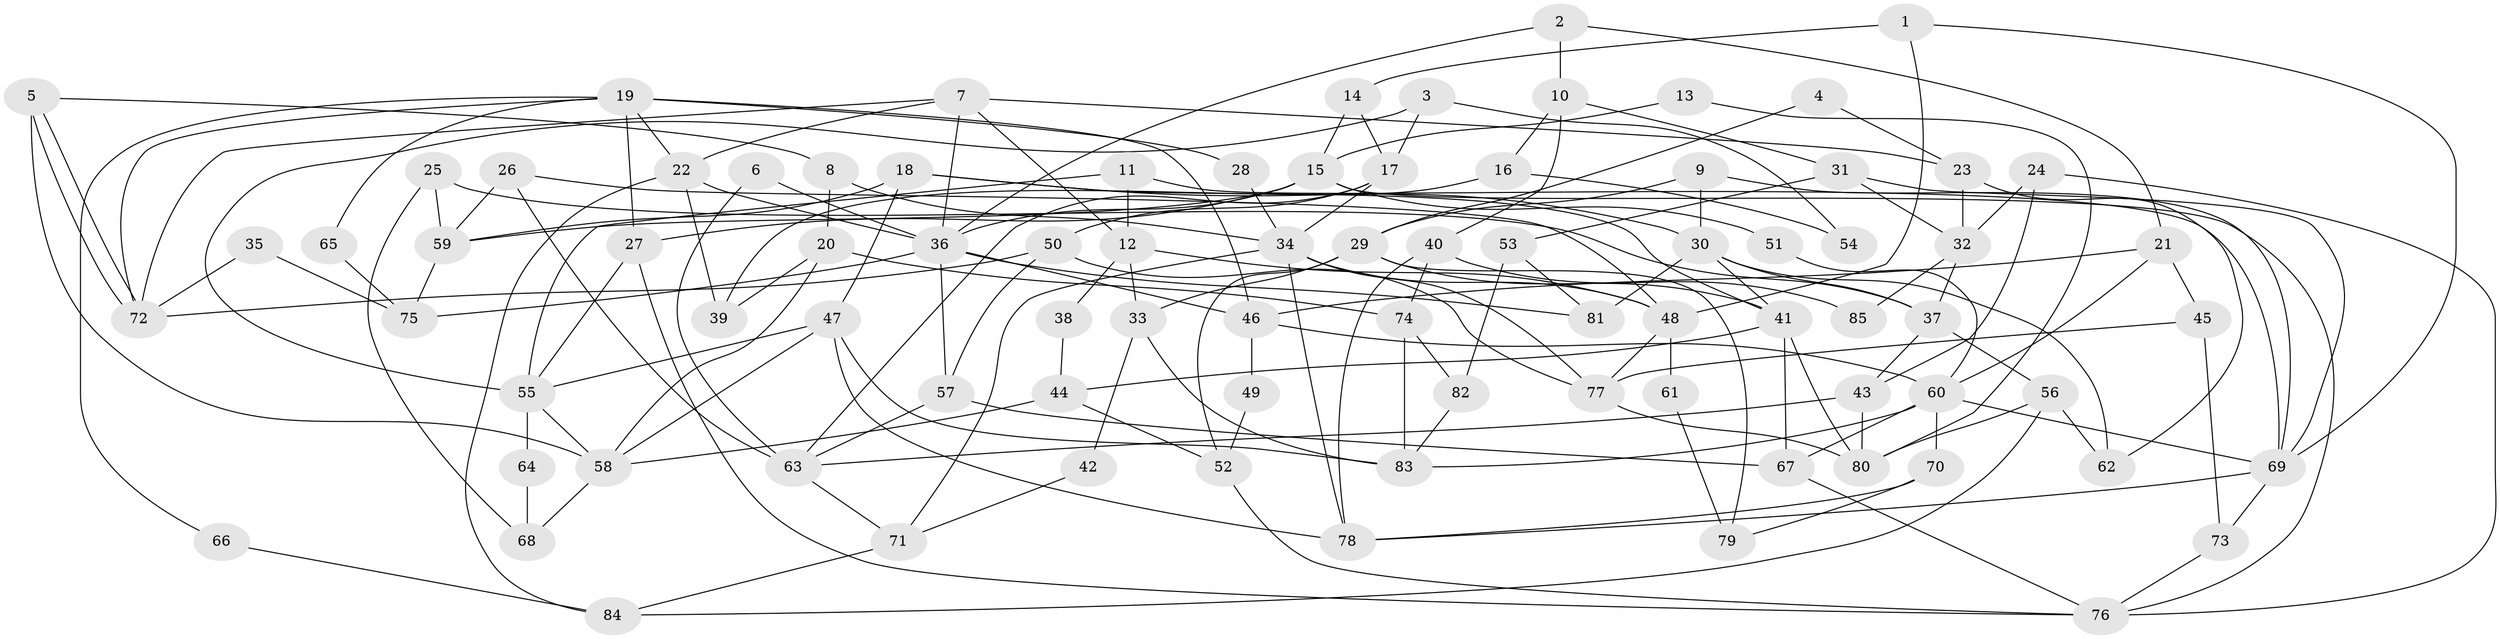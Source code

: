 // coarse degree distribution, {3: 0.25925925925925924, 5: 0.09259259259259259, 7: 0.16666666666666666, 2: 0.14814814814814814, 6: 0.1111111111111111, 8: 0.12962962962962962, 4: 0.05555555555555555, 9: 0.037037037037037035}
// Generated by graph-tools (version 1.1) at 2025/52/02/27/25 19:52:01]
// undirected, 85 vertices, 170 edges
graph export_dot {
graph [start="1"]
  node [color=gray90,style=filled];
  1;
  2;
  3;
  4;
  5;
  6;
  7;
  8;
  9;
  10;
  11;
  12;
  13;
  14;
  15;
  16;
  17;
  18;
  19;
  20;
  21;
  22;
  23;
  24;
  25;
  26;
  27;
  28;
  29;
  30;
  31;
  32;
  33;
  34;
  35;
  36;
  37;
  38;
  39;
  40;
  41;
  42;
  43;
  44;
  45;
  46;
  47;
  48;
  49;
  50;
  51;
  52;
  53;
  54;
  55;
  56;
  57;
  58;
  59;
  60;
  61;
  62;
  63;
  64;
  65;
  66;
  67;
  68;
  69;
  70;
  71;
  72;
  73;
  74;
  75;
  76;
  77;
  78;
  79;
  80;
  81;
  82;
  83;
  84;
  85;
  1 -- 48;
  1 -- 69;
  1 -- 14;
  2 -- 21;
  2 -- 36;
  2 -- 10;
  3 -- 17;
  3 -- 55;
  3 -- 54;
  4 -- 23;
  4 -- 29;
  5 -- 72;
  5 -- 72;
  5 -- 58;
  5 -- 8;
  6 -- 63;
  6 -- 36;
  7 -- 36;
  7 -- 72;
  7 -- 12;
  7 -- 22;
  7 -- 23;
  8 -- 20;
  8 -- 34;
  9 -- 69;
  9 -- 30;
  9 -- 29;
  10 -- 31;
  10 -- 16;
  10 -- 40;
  11 -- 69;
  11 -- 55;
  11 -- 12;
  12 -- 33;
  12 -- 38;
  12 -- 48;
  13 -- 80;
  13 -- 15;
  14 -- 15;
  14 -- 17;
  15 -- 76;
  15 -- 59;
  15 -- 27;
  15 -- 36;
  15 -- 51;
  16 -- 39;
  16 -- 54;
  17 -- 34;
  17 -- 50;
  17 -- 63;
  18 -- 30;
  18 -- 47;
  18 -- 41;
  18 -- 59;
  19 -- 72;
  19 -- 27;
  19 -- 22;
  19 -- 28;
  19 -- 46;
  19 -- 65;
  19 -- 66;
  20 -- 58;
  20 -- 74;
  20 -- 39;
  21 -- 60;
  21 -- 46;
  21 -- 45;
  22 -- 36;
  22 -- 39;
  22 -- 84;
  23 -- 32;
  23 -- 62;
  24 -- 43;
  24 -- 76;
  24 -- 32;
  25 -- 37;
  25 -- 59;
  25 -- 68;
  26 -- 48;
  26 -- 63;
  26 -- 59;
  27 -- 76;
  27 -- 55;
  28 -- 34;
  29 -- 33;
  29 -- 41;
  29 -- 52;
  29 -- 79;
  30 -- 41;
  30 -- 62;
  30 -- 37;
  30 -- 81;
  31 -- 32;
  31 -- 69;
  31 -- 53;
  32 -- 37;
  32 -- 85;
  33 -- 83;
  33 -- 42;
  34 -- 77;
  34 -- 48;
  34 -- 71;
  34 -- 78;
  35 -- 75;
  35 -- 72;
  36 -- 46;
  36 -- 57;
  36 -- 75;
  36 -- 81;
  37 -- 43;
  37 -- 56;
  38 -- 44;
  40 -- 78;
  40 -- 74;
  40 -- 85;
  41 -- 44;
  41 -- 67;
  41 -- 80;
  42 -- 71;
  43 -- 80;
  43 -- 63;
  44 -- 58;
  44 -- 52;
  45 -- 77;
  45 -- 73;
  46 -- 49;
  46 -- 60;
  47 -- 78;
  47 -- 83;
  47 -- 55;
  47 -- 58;
  48 -- 61;
  48 -- 77;
  49 -- 52;
  50 -- 77;
  50 -- 57;
  50 -- 72;
  51 -- 60;
  52 -- 76;
  53 -- 81;
  53 -- 82;
  55 -- 58;
  55 -- 64;
  56 -- 84;
  56 -- 62;
  56 -- 80;
  57 -- 63;
  57 -- 67;
  58 -- 68;
  59 -- 75;
  60 -- 67;
  60 -- 69;
  60 -- 70;
  60 -- 83;
  61 -- 79;
  63 -- 71;
  64 -- 68;
  65 -- 75;
  66 -- 84;
  67 -- 76;
  69 -- 73;
  69 -- 78;
  70 -- 78;
  70 -- 79;
  71 -- 84;
  73 -- 76;
  74 -- 83;
  74 -- 82;
  77 -- 80;
  82 -- 83;
}
